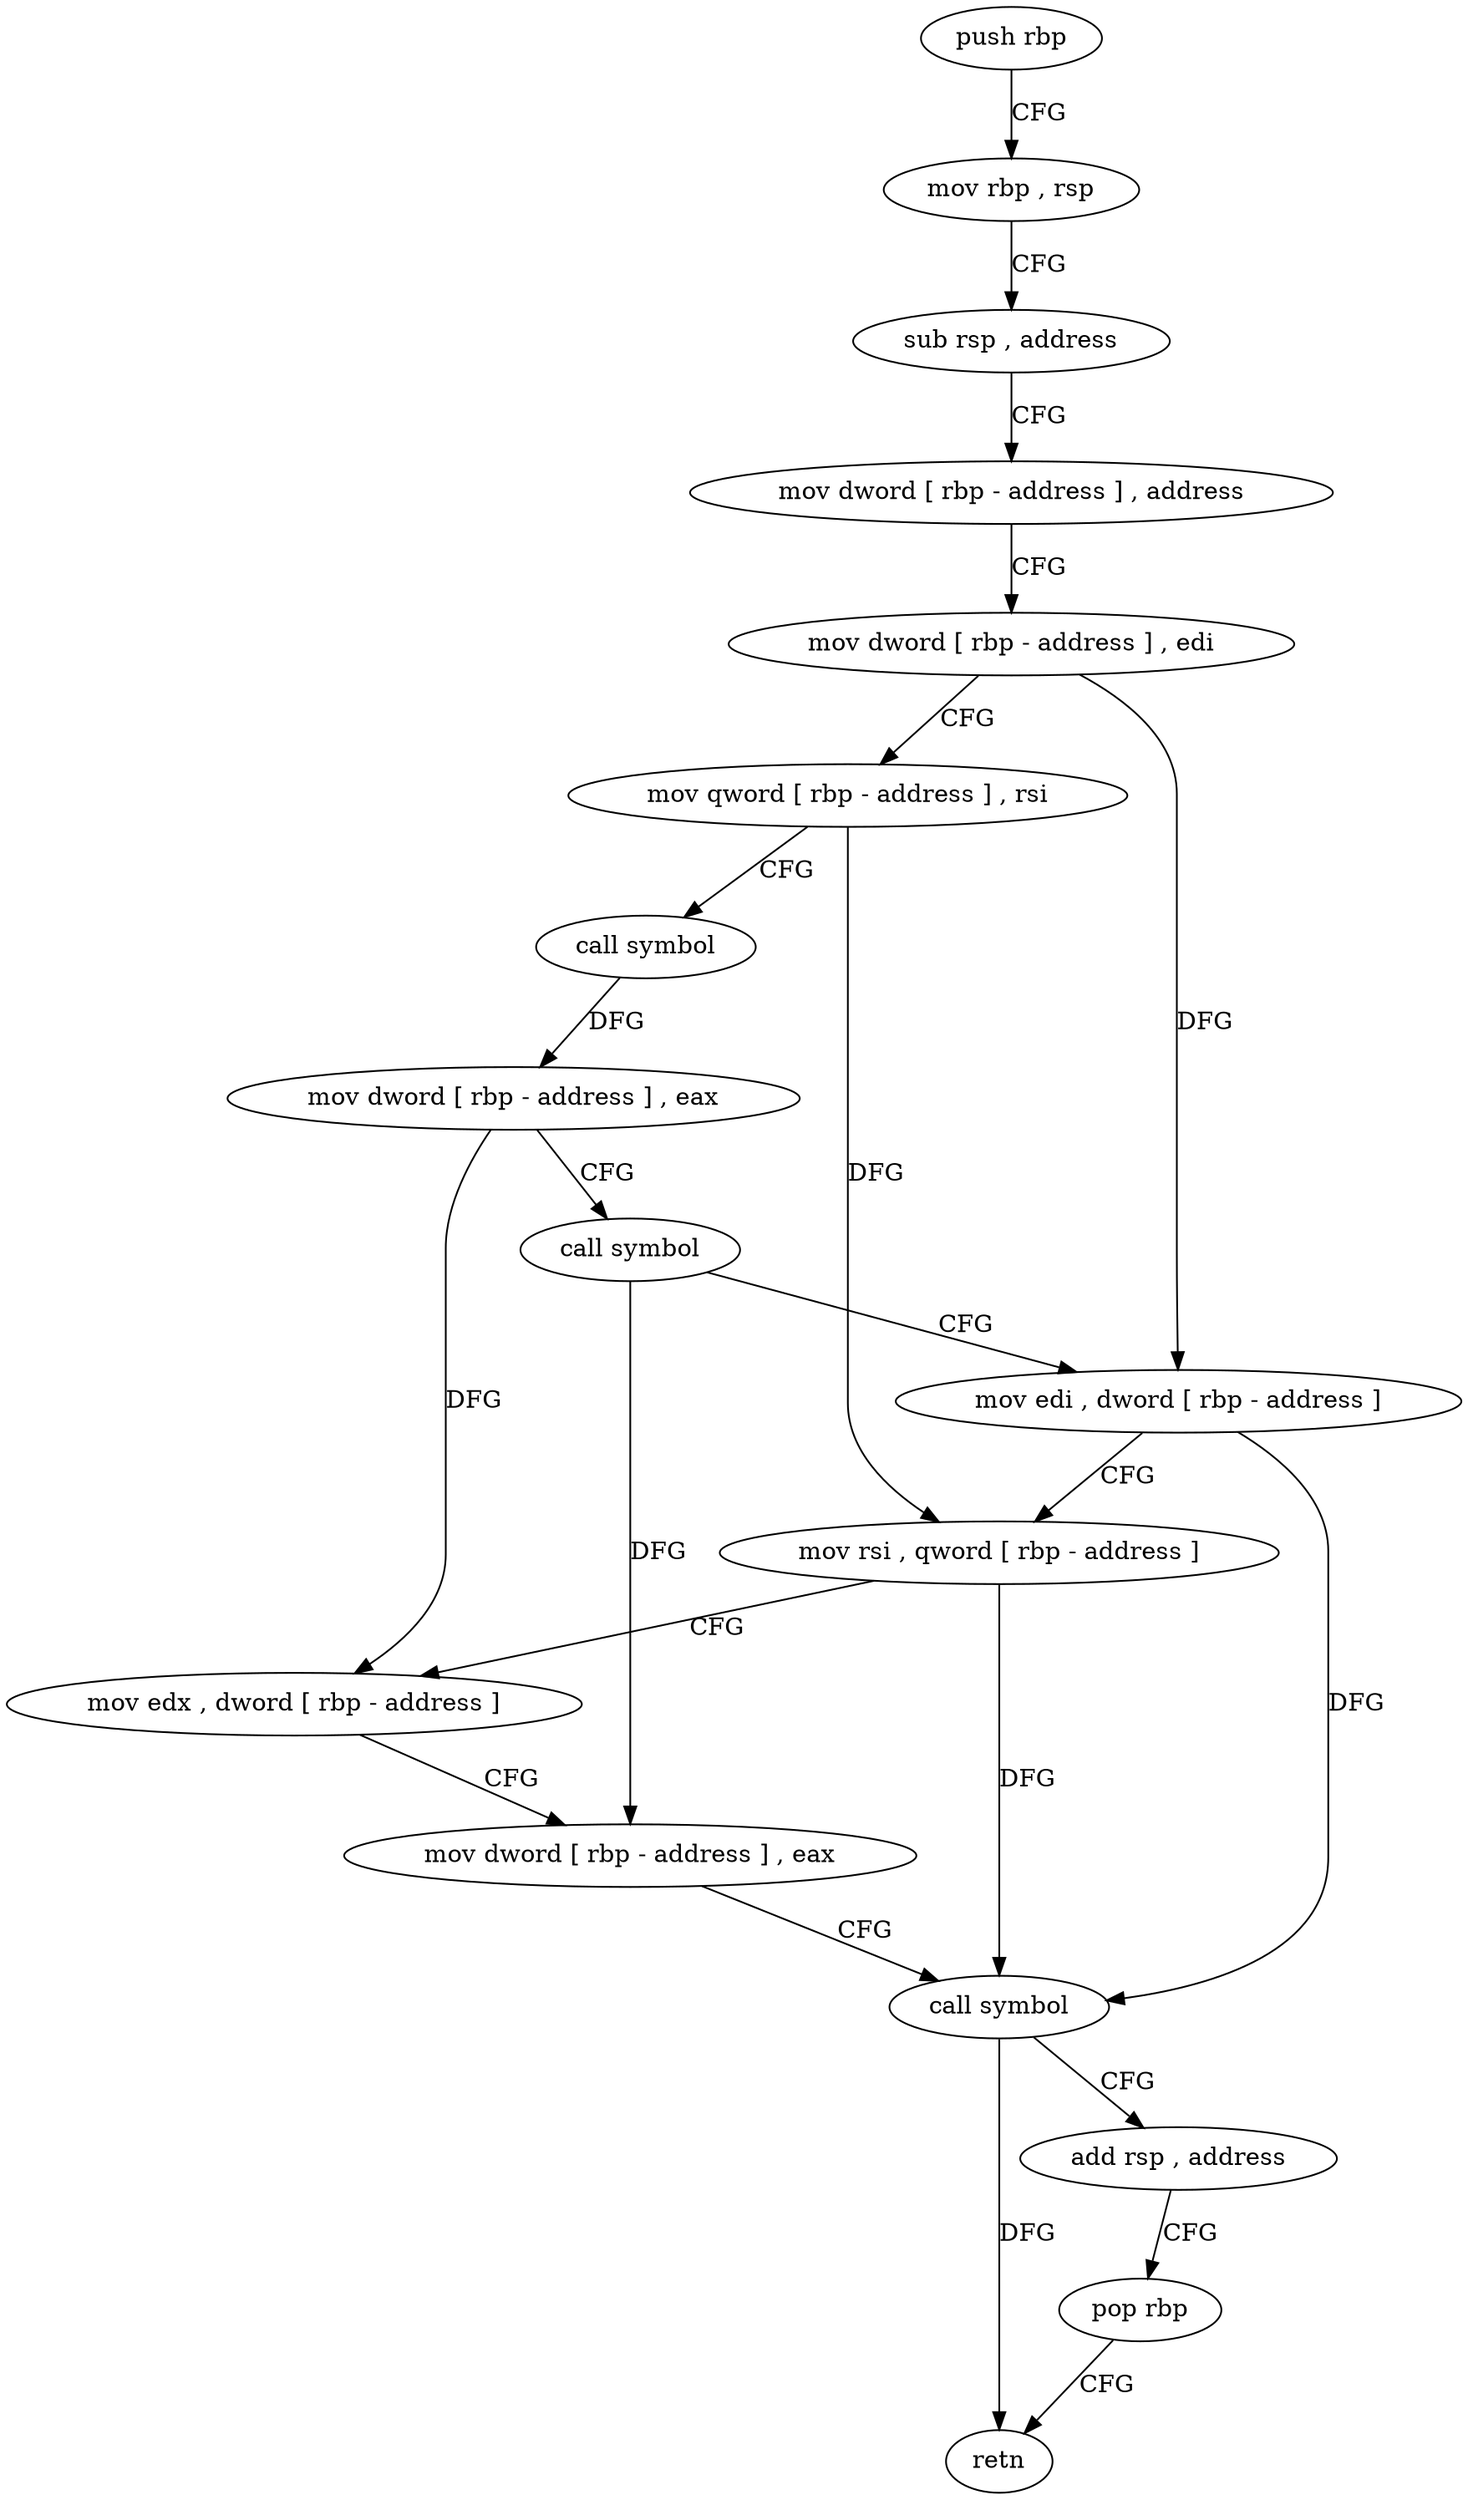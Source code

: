 digraph "func" {
"4203536" [label = "push rbp" ]
"4203537" [label = "mov rbp , rsp" ]
"4203540" [label = "sub rsp , address" ]
"4203544" [label = "mov dword [ rbp - address ] , address" ]
"4203551" [label = "mov dword [ rbp - address ] , edi" ]
"4203554" [label = "mov qword [ rbp - address ] , rsi" ]
"4203558" [label = "call symbol" ]
"4203563" [label = "mov dword [ rbp - address ] , eax" ]
"4203566" [label = "call symbol" ]
"4203571" [label = "mov edi , dword [ rbp - address ]" ]
"4203574" [label = "mov rsi , qword [ rbp - address ]" ]
"4203578" [label = "mov edx , dword [ rbp - address ]" ]
"4203581" [label = "mov dword [ rbp - address ] , eax" ]
"4203584" [label = "call symbol" ]
"4203589" [label = "add rsp , address" ]
"4203593" [label = "pop rbp" ]
"4203594" [label = "retn" ]
"4203536" -> "4203537" [ label = "CFG" ]
"4203537" -> "4203540" [ label = "CFG" ]
"4203540" -> "4203544" [ label = "CFG" ]
"4203544" -> "4203551" [ label = "CFG" ]
"4203551" -> "4203554" [ label = "CFG" ]
"4203551" -> "4203571" [ label = "DFG" ]
"4203554" -> "4203558" [ label = "CFG" ]
"4203554" -> "4203574" [ label = "DFG" ]
"4203558" -> "4203563" [ label = "DFG" ]
"4203563" -> "4203566" [ label = "CFG" ]
"4203563" -> "4203578" [ label = "DFG" ]
"4203566" -> "4203571" [ label = "CFG" ]
"4203566" -> "4203581" [ label = "DFG" ]
"4203571" -> "4203574" [ label = "CFG" ]
"4203571" -> "4203584" [ label = "DFG" ]
"4203574" -> "4203578" [ label = "CFG" ]
"4203574" -> "4203584" [ label = "DFG" ]
"4203578" -> "4203581" [ label = "CFG" ]
"4203581" -> "4203584" [ label = "CFG" ]
"4203584" -> "4203589" [ label = "CFG" ]
"4203584" -> "4203594" [ label = "DFG" ]
"4203589" -> "4203593" [ label = "CFG" ]
"4203593" -> "4203594" [ label = "CFG" ]
}
